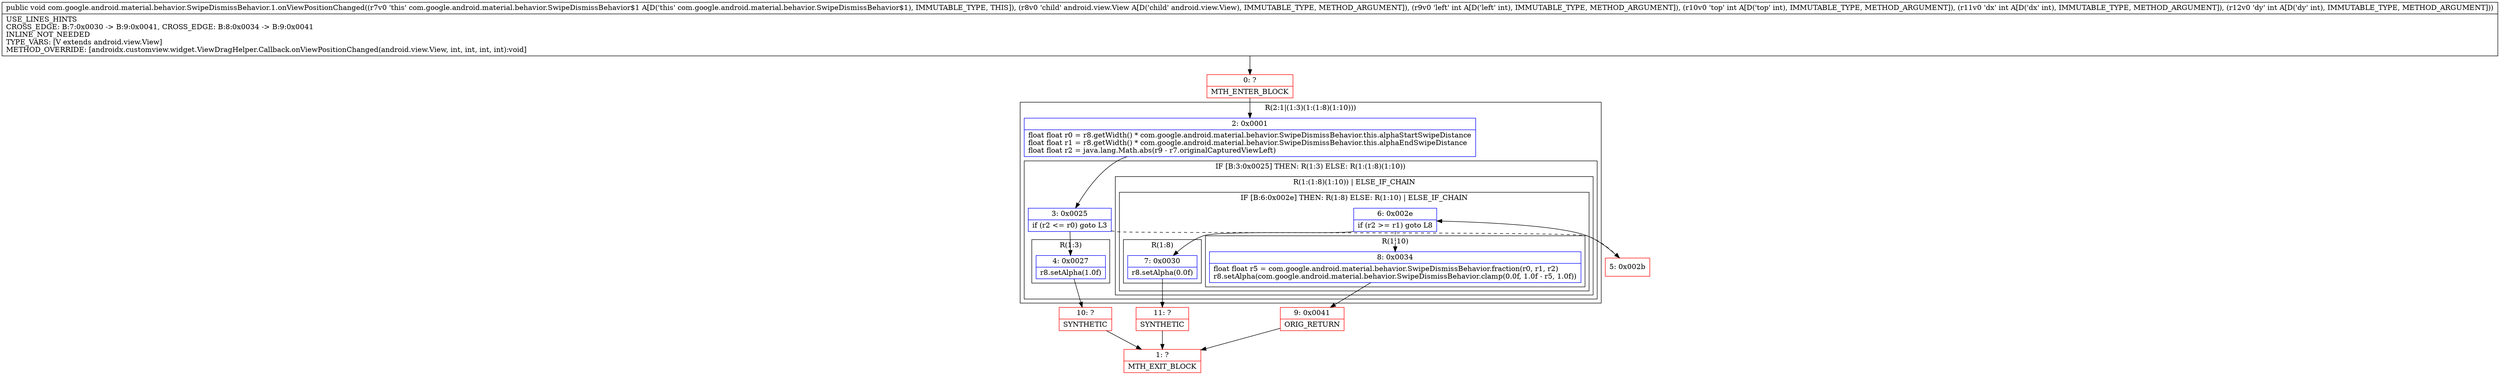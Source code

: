 digraph "CFG forcom.google.android.material.behavior.SwipeDismissBehavior.1.onViewPositionChanged(Landroid\/view\/View;IIII)V" {
subgraph cluster_Region_1206128461 {
label = "R(2:1|(1:3)(1:(1:8)(1:10)))";
node [shape=record,color=blue];
Node_2 [shape=record,label="{2\:\ 0x0001|float float r0 = r8.getWidth() * com.google.android.material.behavior.SwipeDismissBehavior.this.alphaStartSwipeDistance\lfloat float r1 = r8.getWidth() * com.google.android.material.behavior.SwipeDismissBehavior.this.alphaEndSwipeDistance\lfloat float r2 = java.lang.Math.abs(r9 \- r7.originalCapturedViewLeft)\l}"];
subgraph cluster_IfRegion_934240452 {
label = "IF [B:3:0x0025] THEN: R(1:3) ELSE: R(1:(1:8)(1:10))";
node [shape=record,color=blue];
Node_3 [shape=record,label="{3\:\ 0x0025|if (r2 \<= r0) goto L3\l}"];
subgraph cluster_Region_623199369 {
label = "R(1:3)";
node [shape=record,color=blue];
Node_4 [shape=record,label="{4\:\ 0x0027|r8.setAlpha(1.0f)\l}"];
}
subgraph cluster_Region_577082676 {
label = "R(1:(1:8)(1:10)) | ELSE_IF_CHAIN\l";
node [shape=record,color=blue];
subgraph cluster_IfRegion_1302890552 {
label = "IF [B:6:0x002e] THEN: R(1:8) ELSE: R(1:10) | ELSE_IF_CHAIN\l";
node [shape=record,color=blue];
Node_6 [shape=record,label="{6\:\ 0x002e|if (r2 \>= r1) goto L8\l}"];
subgraph cluster_Region_1575565509 {
label = "R(1:8)";
node [shape=record,color=blue];
Node_7 [shape=record,label="{7\:\ 0x0030|r8.setAlpha(0.0f)\l}"];
}
subgraph cluster_Region_1797023611 {
label = "R(1:10)";
node [shape=record,color=blue];
Node_8 [shape=record,label="{8\:\ 0x0034|float float r5 = com.google.android.material.behavior.SwipeDismissBehavior.fraction(r0, r1, r2)\lr8.setAlpha(com.google.android.material.behavior.SwipeDismissBehavior.clamp(0.0f, 1.0f \- r5, 1.0f))\l}"];
}
}
}
}
}
Node_0 [shape=record,color=red,label="{0\:\ ?|MTH_ENTER_BLOCK\l}"];
Node_10 [shape=record,color=red,label="{10\:\ ?|SYNTHETIC\l}"];
Node_1 [shape=record,color=red,label="{1\:\ ?|MTH_EXIT_BLOCK\l}"];
Node_5 [shape=record,color=red,label="{5\:\ 0x002b}"];
Node_11 [shape=record,color=red,label="{11\:\ ?|SYNTHETIC\l}"];
Node_9 [shape=record,color=red,label="{9\:\ 0x0041|ORIG_RETURN\l}"];
MethodNode[shape=record,label="{public void com.google.android.material.behavior.SwipeDismissBehavior.1.onViewPositionChanged((r7v0 'this' com.google.android.material.behavior.SwipeDismissBehavior$1 A[D('this' com.google.android.material.behavior.SwipeDismissBehavior$1), IMMUTABLE_TYPE, THIS]), (r8v0 'child' android.view.View A[D('child' android.view.View), IMMUTABLE_TYPE, METHOD_ARGUMENT]), (r9v0 'left' int A[D('left' int), IMMUTABLE_TYPE, METHOD_ARGUMENT]), (r10v0 'top' int A[D('top' int), IMMUTABLE_TYPE, METHOD_ARGUMENT]), (r11v0 'dx' int A[D('dx' int), IMMUTABLE_TYPE, METHOD_ARGUMENT]), (r12v0 'dy' int A[D('dy' int), IMMUTABLE_TYPE, METHOD_ARGUMENT]))  | USE_LINES_HINTS\lCROSS_EDGE: B:7:0x0030 \-\> B:9:0x0041, CROSS_EDGE: B:8:0x0034 \-\> B:9:0x0041\lINLINE_NOT_NEEDED\lTYPE_VARS: [V extends android.view.View]\lMETHOD_OVERRIDE: [androidx.customview.widget.ViewDragHelper.Callback.onViewPositionChanged(android.view.View, int, int, int, int):void]\l}"];
MethodNode -> Node_0;Node_2 -> Node_3;
Node_3 -> Node_4;
Node_3 -> Node_5[style=dashed];
Node_4 -> Node_10;
Node_6 -> Node_7;
Node_6 -> Node_8[style=dashed];
Node_7 -> Node_11;
Node_8 -> Node_9;
Node_0 -> Node_2;
Node_10 -> Node_1;
Node_5 -> Node_6;
Node_11 -> Node_1;
Node_9 -> Node_1;
}

